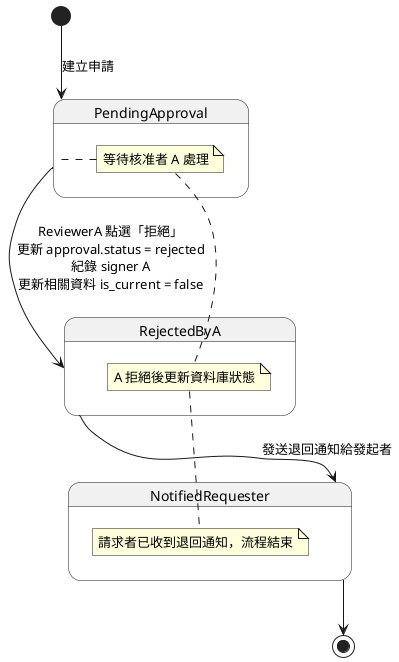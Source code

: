 @startuml
[*] --> PendingApproval : 建立申請

state PendingApproval {
  note right: 等待核准者 A 處理
}

state RejectedByA {
  note right: A 拒絕後更新資料庫狀態
}

state NotifiedRequester {
  note right: 請求者已收到退回通知，流程結束
}

/' 轉換標籤務必要與箭線同一行，換行請用 \n '/
PendingApproval --> RejectedByA : ReviewerA 點選「拒絕」\n更新 approval.status = rejected\n紀錄 signer A\n更新相關資料 is_current = false

RejectedByA --> NotifiedRequester : 發送退回通知給發起者

NotifiedRequester --> [*]
@enduml

